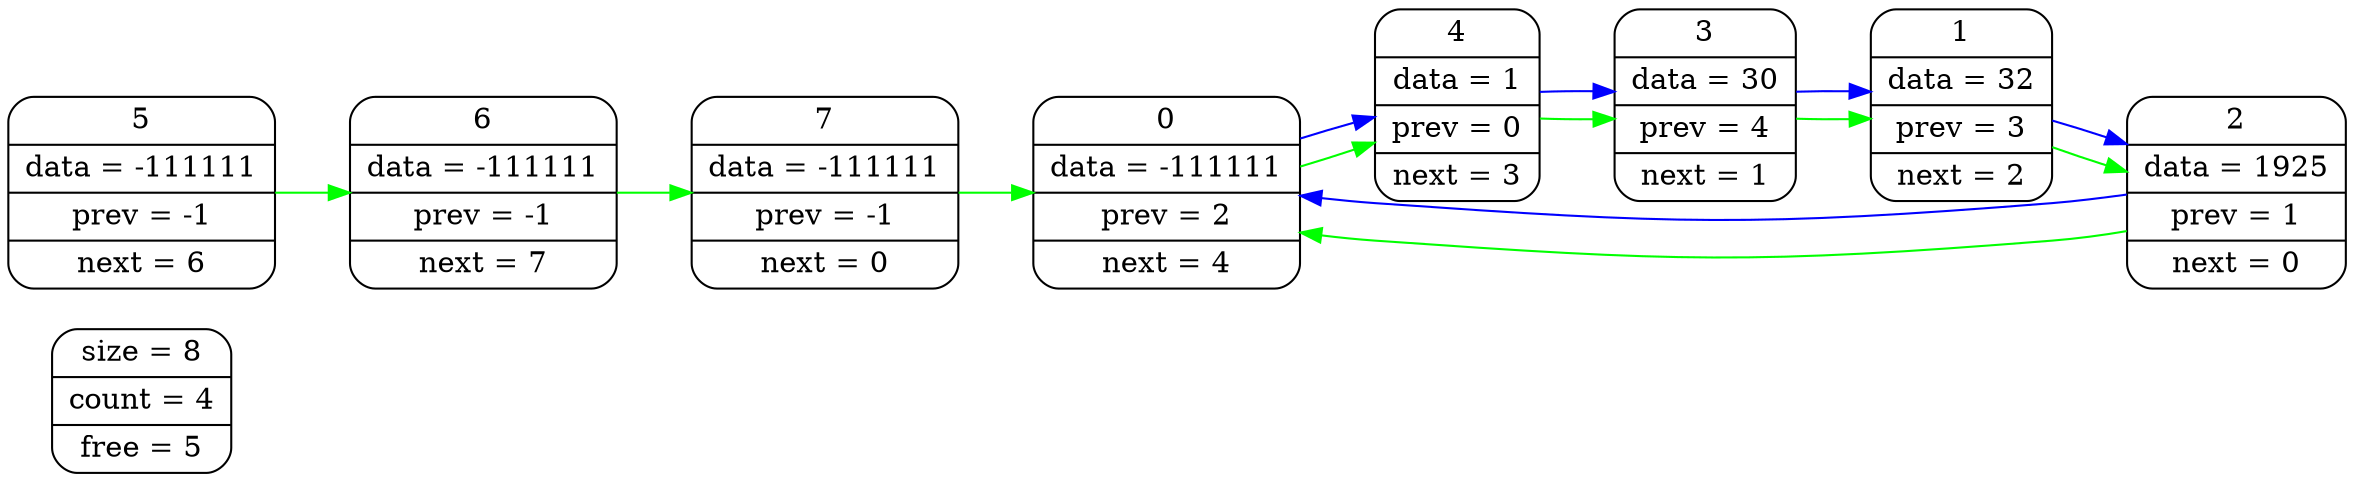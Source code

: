 digraph G
{
   rankdir=LR;
   info [shape = Mrecord, label = "size =   8 | count =   4 | free =   5" ];
   0 [shape = Mrecord, label = "  0 | data = -111111 | prev =   2 | next =   4" ];
   1 [shape = Mrecord, label = "  1 | data =      32 | prev =   3 | next =   2" ];
   2 [shape = Mrecord, label = "  2 | data =    1925 | prev =   1 | next =   0" ];
   3 [shape = Mrecord, label = "  3 | data =      30 | prev =   4 | next =   1" ];
   4 [shape = Mrecord, label = "  4 | data =       1 | prev =   0 | next =   3" ];
   5 [shape = Mrecord, label = "  5 | data = -111111 | prev =  -1 | next =   6" ];
   6 [shape = Mrecord, label = "  6 | data = -111111 | prev =  -1 | next =   7" ];
   7 [shape = Mrecord, label = "  7 | data = -111111 | prev =  -1 | next =   0" ];
   edge[color="green"];
   0 -> 4;
   1 -> 2;
   2 -> 0;
   3 -> 1;
   4 -> 3;
   5 -> 6;
   6 -> 7;
   7 -> 0;
   edge[color="blue"];
   2 -> 0;
   3 -> 1;
   1 -> 2;
   4 -> 3;
   0 -> 4;
}

